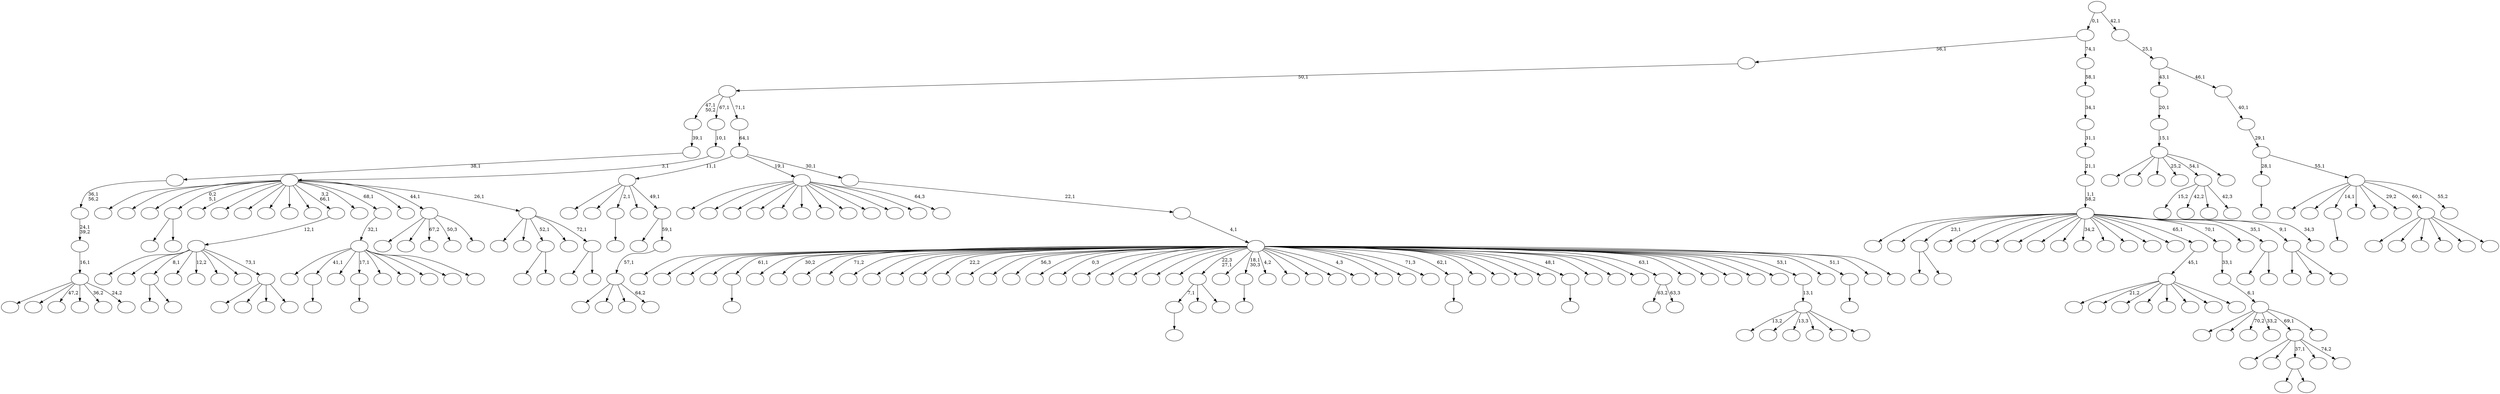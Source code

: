 digraph T {
	275 [label=""]
	274 [label=""]
	273 [label=""]
	272 [label=""]
	271 [label=""]
	270 [label=""]
	269 [label=""]
	268 [label=""]
	267 [label=""]
	266 [label=""]
	265 [label=""]
	264 [label=""]
	263 [label=""]
	262 [label=""]
	261 [label=""]
	260 [label=""]
	259 [label=""]
	258 [label=""]
	257 [label=""]
	256 [label=""]
	255 [label=""]
	254 [label=""]
	253 [label=""]
	252 [label=""]
	251 [label=""]
	250 [label=""]
	249 [label=""]
	248 [label=""]
	247 [label=""]
	246 [label=""]
	245 [label=""]
	244 [label=""]
	243 [label=""]
	242 [label=""]
	241 [label=""]
	240 [label=""]
	239 [label=""]
	238 [label=""]
	237 [label=""]
	236 [label=""]
	235 [label=""]
	234 [label=""]
	233 [label=""]
	232 [label=""]
	231 [label=""]
	230 [label=""]
	229 [label=""]
	228 [label=""]
	227 [label=""]
	226 [label=""]
	225 [label=""]
	224 [label=""]
	223 [label=""]
	222 [label=""]
	221 [label=""]
	220 [label=""]
	219 [label=""]
	218 [label=""]
	217 [label=""]
	216 [label=""]
	215 [label=""]
	214 [label=""]
	213 [label=""]
	212 [label=""]
	211 [label=""]
	210 [label=""]
	209 [label=""]
	208 [label=""]
	207 [label=""]
	206 [label=""]
	205 [label=""]
	204 [label=""]
	203 [label=""]
	202 [label=""]
	201 [label=""]
	200 [label=""]
	199 [label=""]
	198 [label=""]
	197 [label=""]
	196 [label=""]
	195 [label=""]
	194 [label=""]
	193 [label=""]
	192 [label=""]
	191 [label=""]
	190 [label=""]
	189 [label=""]
	188 [label=""]
	187 [label=""]
	186 [label=""]
	185 [label=""]
	184 [label=""]
	183 [label=""]
	182 [label=""]
	181 [label=""]
	180 [label=""]
	179 [label=""]
	178 [label=""]
	177 [label=""]
	176 [label=""]
	175 [label=""]
	174 [label=""]
	173 [label=""]
	172 [label=""]
	171 [label=""]
	170 [label=""]
	169 [label=""]
	168 [label=""]
	167 [label=""]
	166 [label=""]
	165 [label=""]
	164 [label=""]
	163 [label=""]
	162 [label=""]
	161 [label=""]
	160 [label=""]
	159 [label=""]
	158 [label=""]
	157 [label=""]
	156 [label=""]
	155 [label=""]
	154 [label=""]
	153 [label=""]
	152 [label=""]
	151 [label=""]
	150 [label=""]
	149 [label=""]
	148 [label=""]
	147 [label=""]
	146 [label=""]
	145 [label=""]
	144 [label=""]
	143 [label=""]
	142 [label=""]
	141 [label=""]
	140 [label=""]
	139 [label=""]
	138 [label=""]
	137 [label=""]
	136 [label=""]
	135 [label=""]
	134 [label=""]
	133 [label=""]
	132 [label=""]
	131 [label=""]
	130 [label=""]
	129 [label=""]
	128 [label=""]
	127 [label=""]
	126 [label=""]
	125 [label=""]
	124 [label=""]
	123 [label=""]
	122 [label=""]
	121 [label=""]
	120 [label=""]
	119 [label=""]
	118 [label=""]
	117 [label=""]
	116 [label=""]
	115 [label=""]
	114 [label=""]
	113 [label=""]
	112 [label=""]
	111 [label=""]
	110 [label=""]
	109 [label=""]
	108 [label=""]
	107 [label=""]
	106 [label=""]
	105 [label=""]
	104 [label=""]
	103 [label=""]
	102 [label=""]
	101 [label=""]
	100 [label=""]
	99 [label=""]
	98 [label=""]
	97 [label=""]
	96 [label=""]
	95 [label=""]
	94 [label=""]
	93 [label=""]
	92 [label=""]
	91 [label=""]
	90 [label=""]
	89 [label=""]
	88 [label=""]
	87 [label=""]
	86 [label=""]
	85 [label=""]
	84 [label=""]
	83 [label=""]
	82 [label=""]
	81 [label=""]
	80 [label=""]
	79 [label=""]
	78 [label=""]
	77 [label=""]
	76 [label=""]
	75 [label=""]
	74 [label=""]
	73 [label=""]
	72 [label=""]
	71 [label=""]
	70 [label=""]
	69 [label=""]
	68 [label=""]
	67 [label=""]
	66 [label=""]
	65 [label=""]
	64 [label=""]
	63 [label=""]
	62 [label=""]
	61 [label=""]
	60 [label=""]
	59 [label=""]
	58 [label=""]
	57 [label=""]
	56 [label=""]
	55 [label=""]
	54 [label=""]
	53 [label=""]
	52 [label=""]
	51 [label=""]
	50 [label=""]
	49 [label=""]
	48 [label=""]
	47 [label=""]
	46 [label=""]
	45 [label=""]
	44 [label=""]
	43 [label=""]
	42 [label=""]
	41 [label=""]
	40 [label=""]
	39 [label=""]
	38 [label=""]
	37 [label=""]
	36 [label=""]
	35 [label=""]
	34 [label=""]
	33 [label=""]
	32 [label=""]
	31 [label=""]
	30 [label=""]
	29 [label=""]
	28 [label=""]
	27 [label=""]
	26 [label=""]
	25 [label=""]
	24 [label=""]
	23 [label=""]
	22 [label=""]
	21 [label=""]
	20 [label=""]
	19 [label=""]
	18 [label=""]
	17 [label=""]
	16 [label=""]
	15 [label=""]
	14 [label=""]
	13 [label=""]
	12 [label=""]
	11 [label=""]
	10 [label=""]
	9 [label=""]
	8 [label=""]
	7 [label=""]
	6 [label=""]
	5 [label=""]
	4 [label=""]
	3 [label=""]
	2 [label=""]
	1 [label=""]
	0 [label=""]
	261 -> 262 [label=""]
	250 -> 251 [label=""]
	239 -> 240 [label=""]
	221 -> 273 [label=""]
	221 -> 222 [label=""]
	219 -> 265 [label=""]
	219 -> 220 [label=""]
	214 -> 231 [label=""]
	214 -> 215 [label=""]
	210 -> 211 [label=""]
	192 -> 226 [label=""]
	192 -> 193 [label=""]
	184 -> 185 [label=""]
	180 -> 250 [label="7,1"]
	180 -> 217 [label=""]
	180 -> 181 [label=""]
	168 -> 169 [label=""]
	163 -> 164 [label=""]
	140 -> 141 [label=""]
	121 -> 122 [label=""]
	108 -> 175 [label=""]
	108 -> 158 [label=""]
	108 -> 111 [label=""]
	108 -> 109 [label=""]
	107 -> 274 [label=""]
	107 -> 269 [label=""]
	107 -> 221 [label="8,1"]
	107 -> 143 [label=""]
	107 -> 125 [label="12,2"]
	107 -> 119 [label=""]
	107 -> 112 [label=""]
	107 -> 108 [label="73,1"]
	106 -> 107 [label="12,1"]
	104 -> 159 [label="63,2"]
	104 -> 105 [label="63,3"]
	99 -> 172 [label=""]
	99 -> 170 [label=""]
	99 -> 126 [label=""]
	99 -> 100 [label="64,2"]
	98 -> 99 [label="57,1"]
	97 -> 145 [label=""]
	97 -> 98 [label="59,1"]
	96 -> 256 [label=""]
	96 -> 233 [label=""]
	96 -> 168 [label="2,1"]
	96 -> 134 [label=""]
	96 -> 97 [label="49,1"]
	88 -> 195 [label=""]
	88 -> 89 [label=""]
	86 -> 272 [label=""]
	86 -> 194 [label=""]
	86 -> 192 [label="37,1"]
	86 -> 116 [label=""]
	86 -> 87 [label="74,2"]
	79 -> 80 [label=""]
	77 -> 259 [label="13,2"]
	77 -> 228 [label=""]
	77 -> 202 [label="13,3"]
	77 -> 197 [label=""]
	77 -> 161 [label=""]
	77 -> 78 [label=""]
	76 -> 77 [label="13,1"]
	74 -> 188 [label="15,2"]
	74 -> 123 [label="42,2"]
	74 -> 82 [label=""]
	74 -> 75 [label="42,3"]
	70 -> 275 [label=""]
	70 -> 198 [label=""]
	70 -> 173 [label="47,2"]
	70 -> 124 [label=""]
	70 -> 110 [label="36,2"]
	70 -> 71 [label="24,2"]
	69 -> 70 [label="16,1"]
	68 -> 69 [label="24,1\n39,2"]
	67 -> 68 [label="36,1\n56,2"]
	66 -> 67 [label="38,1"]
	65 -> 66 [label="39,1"]
	63 -> 266 [label=""]
	63 -> 244 [label="21,2"]
	63 -> 212 [label=""]
	63 -> 207 [label=""]
	63 -> 187 [label=""]
	63 -> 147 [label=""]
	63 -> 93 [label=""]
	63 -> 64 [label=""]
	62 -> 63 [label="45,1"]
	60 -> 243 [label=""]
	60 -> 199 [label=""]
	60 -> 157 [label="70,2"]
	60 -> 128 [label="33,2"]
	60 -> 86 [label="69,1"]
	60 -> 61 [label=""]
	59 -> 60 [label="6,1"]
	58 -> 59 [label="33,1"]
	56 -> 255 [label=""]
	56 -> 239 [label="41,1"]
	56 -> 230 [label=""]
	56 -> 210 [label="17,1"]
	56 -> 177 [label=""]
	56 -> 120 [label=""]
	56 -> 91 [label=""]
	56 -> 85 [label=""]
	56 -> 57 [label=""]
	55 -> 56 [label="32,1"]
	46 -> 248 [label=""]
	46 -> 47 [label=""]
	44 -> 253 [label=""]
	44 -> 246 [label=""]
	44 -> 206 [label=""]
	44 -> 189 [label=""]
	44 -> 186 [label=""]
	44 -> 183 [label=""]
	44 -> 155 [label=""]
	44 -> 137 [label=""]
	44 -> 130 [label=""]
	44 -> 113 [label=""]
	44 -> 81 [label=""]
	44 -> 45 [label="64,3"]
	42 -> 166 [label=""]
	42 -> 138 [label=""]
	42 -> 103 [label="67,2"]
	42 -> 54 [label="50,3"]
	42 -> 43 [label=""]
	40 -> 257 [label=""]
	40 -> 229 [label=""]
	40 -> 204 [label=""]
	40 -> 178 [label="25,2"]
	40 -> 74 [label="54,1"]
	40 -> 41 [label=""]
	39 -> 40 [label="15,1"]
	38 -> 39 [label="20,1"]
	36 -> 37 [label=""]
	34 -> 271 [label=""]
	34 -> 35 [label=""]
	33 -> 270 [label=""]
	33 -> 149 [label=""]
	33 -> 88 [label="52,1"]
	33 -> 51 [label=""]
	33 -> 34 [label="72,1"]
	32 -> 260 [label=""]
	32 -> 252 [label=""]
	32 -> 245 [label=""]
	32 -> 219 [label="0,2\n5,1"]
	32 -> 179 [label=""]
	32 -> 174 [label=""]
	32 -> 165 [label=""]
	32 -> 152 [label=""]
	32 -> 148 [label=""]
	32 -> 139 [label=""]
	32 -> 106 [label="3,2\n66,1"]
	32 -> 95 [label=""]
	32 -> 55 [label="68,1"]
	32 -> 53 [label=""]
	32 -> 42 [label="44,1"]
	32 -> 33 [label="26,1"]
	31 -> 32 [label="3,1"]
	30 -> 31 [label="10,1"]
	28 -> 224 [label=""]
	28 -> 72 [label=""]
	28 -> 29 [label=""]
	24 -> 268 [label=""]
	24 -> 267 [label=""]
	24 -> 264 [label=""]
	24 -> 263 [label=""]
	24 -> 261 [label="61,1"]
	24 -> 258 [label=""]
	24 -> 254 [label="30,2"]
	24 -> 249 [label=""]
	24 -> 242 [label="71,2"]
	24 -> 241 [label=""]
	24 -> 238 [label=""]
	24 -> 237 [label=""]
	24 -> 235 [label=""]
	24 -> 232 [label="22,2"]
	24 -> 227 [label=""]
	24 -> 225 [label=""]
	24 -> 223 [label="56,3"]
	24 -> 218 [label=""]
	24 -> 213 [label="0,3"]
	24 -> 209 [label=""]
	24 -> 205 [label=""]
	24 -> 191 [label=""]
	24 -> 190 [label=""]
	24 -> 182 [label=""]
	24 -> 180 [label="22,3\n27,1"]
	24 -> 171 [label=""]
	24 -> 163 [label="18,1\n30,3"]
	24 -> 160 [label="4,2"]
	24 -> 156 [label=""]
	24 -> 154 [label=""]
	24 -> 153 [label=""]
	24 -> 151 [label="4,3"]
	24 -> 146 [label=""]
	24 -> 144 [label=""]
	24 -> 142 [label="71,3"]
	24 -> 140 [label="62,1"]
	24 -> 136 [label=""]
	24 -> 135 [label=""]
	24 -> 132 [label=""]
	24 -> 131 [label=""]
	24 -> 121 [label="48,1"]
	24 -> 118 [label=""]
	24 -> 117 [label=""]
	24 -> 115 [label=""]
	24 -> 104 [label="63,1"]
	24 -> 101 [label=""]
	24 -> 94 [label=""]
	24 -> 90 [label=""]
	24 -> 84 [label=""]
	24 -> 83 [label=""]
	24 -> 76 [label="53,1"]
	24 -> 52 [label=""]
	24 -> 36 [label="51,1"]
	24 -> 26 [label=""]
	24 -> 25 [label=""]
	23 -> 24 [label="4,1"]
	22 -> 23 [label="22,1"]
	21 -> 96 [label="11,1"]
	21 -> 44 [label="19,1"]
	21 -> 22 [label="30,1"]
	20 -> 21 [label="64,1"]
	19 -> 65 [label="47,1\n50,2"]
	19 -> 30 [label="67,1"]
	19 -> 20 [label="71,1"]
	18 -> 19 [label="50,1"]
	16 -> 236 [label=""]
	16 -> 216 [label=""]
	16 -> 162 [label=""]
	16 -> 129 [label=""]
	16 -> 49 [label=""]
	16 -> 17 [label=""]
	14 -> 247 [label=""]
	14 -> 234 [label=""]
	14 -> 214 [label="23,1"]
	14 -> 208 [label=""]
	14 -> 203 [label=""]
	14 -> 196 [label=""]
	14 -> 176 [label=""]
	14 -> 167 [label=""]
	14 -> 150 [label=""]
	14 -> 133 [label="34,2"]
	14 -> 127 [label=""]
	14 -> 114 [label=""]
	14 -> 102 [label=""]
	14 -> 92 [label=""]
	14 -> 62 [label="65,1"]
	14 -> 58 [label="70,1"]
	14 -> 48 [label=""]
	14 -> 46 [label="35,1"]
	14 -> 28 [label="9,1"]
	14 -> 15 [label="34,3"]
	13 -> 14 [label="1,1\n58,2"]
	12 -> 13 [label="21,1"]
	11 -> 12 [label="31,1"]
	10 -> 11 [label="34,1"]
	9 -> 10 [label="58,1"]
	8 -> 18 [label="56,1"]
	8 -> 9 [label="74,1"]
	6 -> 201 [label=""]
	6 -> 200 [label=""]
	6 -> 184 [label="14,1"]
	6 -> 73 [label=""]
	6 -> 50 [label=""]
	6 -> 27 [label="29,2"]
	6 -> 16 [label="60,1"]
	6 -> 7 [label="55,2"]
	5 -> 79 [label="28,1"]
	5 -> 6 [label="55,1"]
	4 -> 5 [label="29,1"]
	3 -> 4 [label="40,1"]
	2 -> 38 [label="43,1"]
	2 -> 3 [label="46,1"]
	1 -> 2 [label="25,1"]
	0 -> 8 [label="0,1"]
	0 -> 1 [label="42,1"]
}
